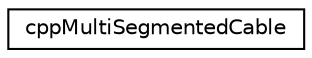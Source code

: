digraph "Graphical Class Hierarchy"
{
 // LATEX_PDF_SIZE
  edge [fontname="Helvetica",fontsize="10",labelfontname="Helvetica",labelfontsize="10"];
  node [fontname="Helvetica",fontsize="10",shape=record];
  rankdir="LR";
  Node0 [label="cppMultiSegmentedCable",height=0.2,width=0.4,color="black", fillcolor="white", style="filled",URL="$classcppMultiSegmentedCable.html",tooltip=" "];
}
